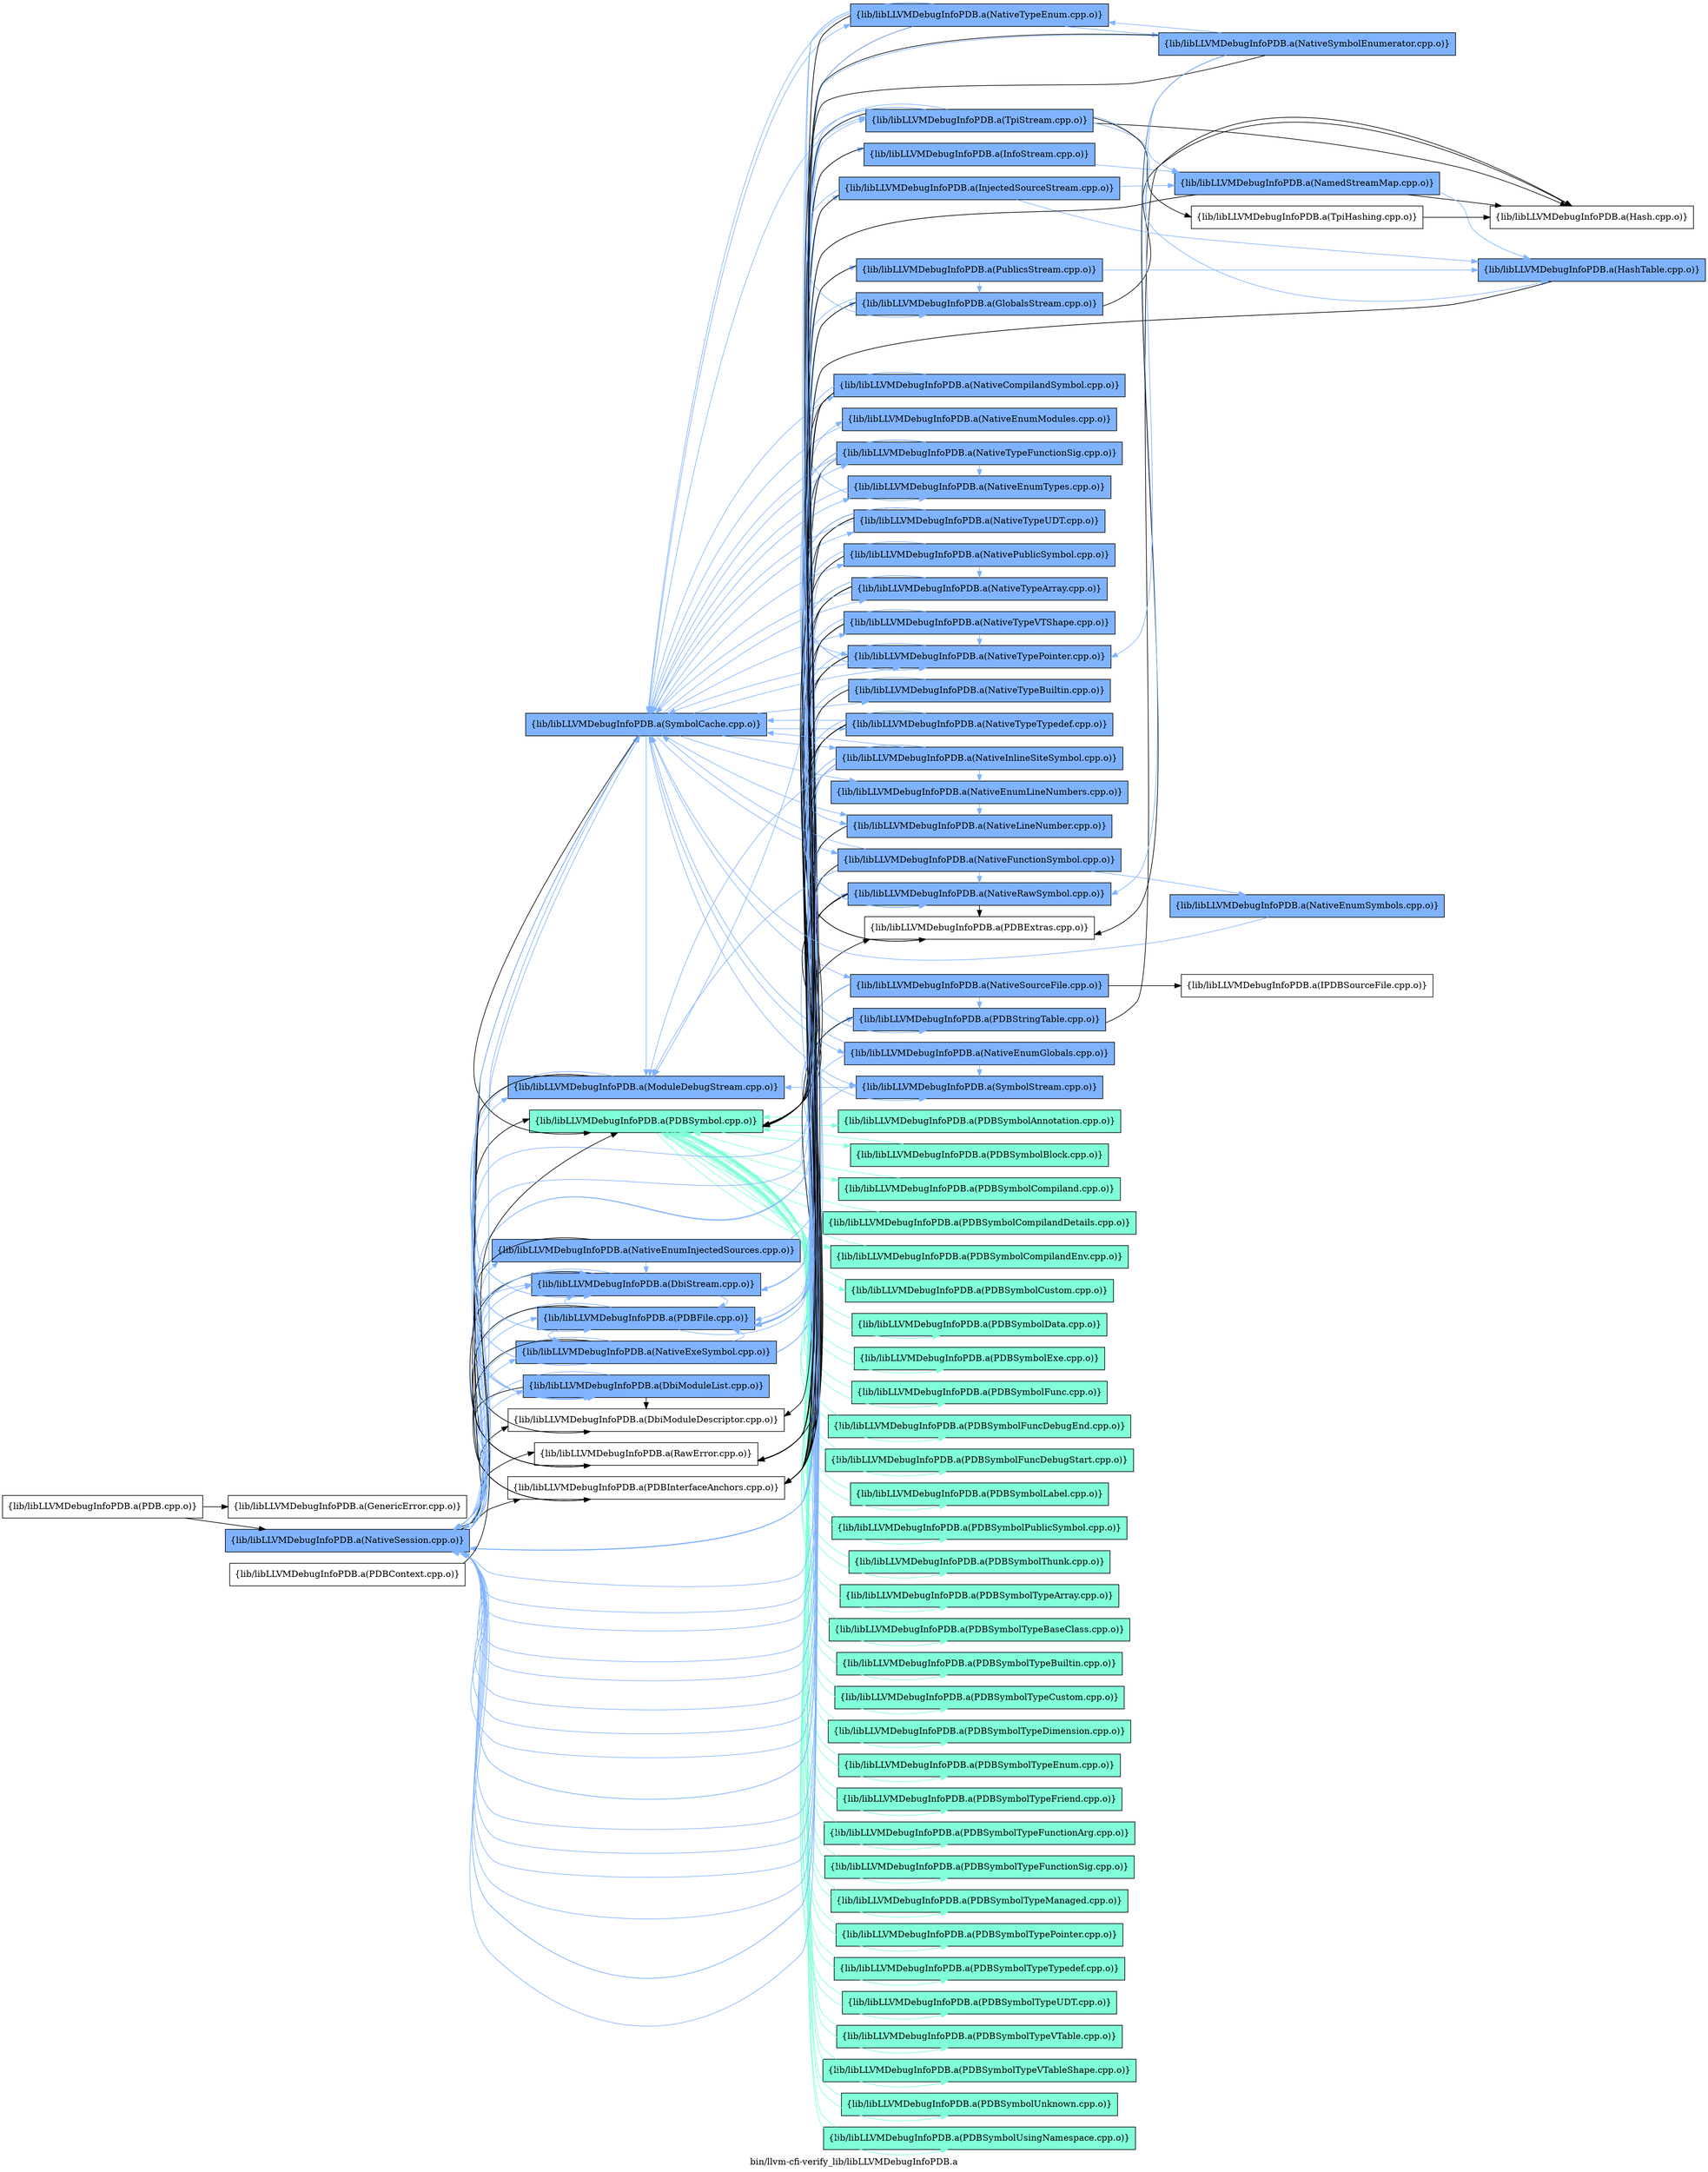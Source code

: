 digraph "bin/llvm-cfi-verify_lib/libLLVMDebugInfoPDB.a" {
	label="bin/llvm-cfi-verify_lib/libLLVMDebugInfoPDB.a";
	rankdir=LR;
	{ rank=same; Node0x55746a6a28a8;  }
	{ rank=same; Node0x55746a6a17c8; Node0x55746a6a4838;  }
	{ rank=same; Node0x55746a6ad758; Node0x55746a69e618; Node0x55746a69e3e8; Node0x55746a69fdd8; Node0x55746a69fb08; Node0x55746a69ef28; Node0x55746a6a1548; Node0x55746a6a1048; Node0x55746a6ae018; Node0x55746a6b1678; Node0x55746a6b09f8;  }
	{ rank=same; Node0x55746a6aded8; Node0x55746a6ae568; Node0x55746a6ad848; Node0x55746a6acc68; Node0x55746a6ad438; Node0x55746a6b18a8; Node0x55746a6b0b38; Node0x55746a6affa8; Node0x55746a6b05e8; Node0x55746a6af508; Node0x55746a6a9d38; Node0x55746a6aca38; Node0x55746a6a81b8; Node0x55746a6a7ee8; Node0x55746a6a85c8; Node0x55746a6a97e8; Node0x55746a6a9158; Node0x55746a6a98d8; Node0x55746a6af918; Node0x55746a6b0598; Node0x55746a6afd28; Node0x55746a6b0908; Node0x55746a69e7a8; Node0x55746a69dbc8; Node0x55746a69e398; Node0x55746a6a7858; Node0x55746a6a66d8; Node0x55746a6a6d68; Node0x55746a6a6548; Node0x55746a6a5468; Node0x55746a6a4b08; Node0x55746a6a4fb8; Node0x55746a6acda8; Node0x55746a6a0378; Node0x55746a6a2c18; Node0x55746a6a1cc8; Node0x55746a6ae6a8; Node0x55746a6ad988; Node0x55746a6b11c8; Node0x55746a6ac4e8; Node0x55746a6a7fd8; Node0x55746a69f298; Node0x55746a6a5fa8; Node0x55746a6a54b8; Node0x55746a6a7448; Node0x55746a6a77b8; Node0x55746a6a7038; Node0x55746a6a36b8; Node0x55746a6a2f38; Node0x55746a6a30c8; Node0x55746a6a5238; Node0x55746a6adc08; Node0x55746a6ad7f8; Node0x55746a6af148; Node0x55746a6aaaf8; Node0x55746a6aa328; Node0x55746a6aaf08; Node0x55746a6ab818;  }

	Node0x55746a6a28a8 [shape=record,shape=box,group=0,label="{lib/libLLVMDebugInfoPDB.a(PDB.cpp.o)}"];
	Node0x55746a6a28a8 -> Node0x55746a6a17c8;
	Node0x55746a6a28a8 -> Node0x55746a6a4838;
	Node0x55746a6ada28 [shape=record,shape=box,group=0,label="{lib/libLLVMDebugInfoPDB.a(PDBContext.cpp.o)}"];
	Node0x55746a6ada28 -> Node0x55746a6ad758;
	Node0x55746a6a17c8 [shape=record,shape=box,group=0,label="{lib/libLLVMDebugInfoPDB.a(GenericError.cpp.o)}"];
	Node0x55746a6a4838 [shape=record,shape=box,group=2,style=filled,fillcolor="0.600000 0.5 1",label="{lib/libLLVMDebugInfoPDB.a(NativeSession.cpp.o)}"];
	Node0x55746a6a4838 -> Node0x55746a6ad758;
	Node0x55746a6a4838 -> Node0x55746a69e618;
	Node0x55746a6a4838 -> Node0x55746a69e3e8[color="0.600000 0.5 1"];
	Node0x55746a6a4838 -> Node0x55746a69fdd8[color="0.600000 0.5 1"];
	Node0x55746a6a4838 -> Node0x55746a69fb08;
	Node0x55746a6a4838 -> Node0x55746a69ef28[color="0.600000 0.5 1"];
	Node0x55746a6a4838 -> Node0x55746a6a1548[color="0.600000 0.5 1"];
	Node0x55746a6a4838 -> Node0x55746a6a1048[color="0.600000 0.5 1"];
	Node0x55746a6a4838 -> Node0x55746a6ae018[color="0.600000 0.5 1"];
	Node0x55746a6a4838 -> Node0x55746a6b1678;
	Node0x55746a6a4838 -> Node0x55746a6b09f8[color="0.600000 0.5 1"];
	Node0x55746a6ad758 [shape=record,shape=box,group=1,style=filled,fillcolor="0.450000 0.5 1",label="{lib/libLLVMDebugInfoPDB.a(PDBSymbol.cpp.o)}"];
	Node0x55746a6ad758 -> Node0x55746a6aded8;
	Node0x55746a6ad758 -> Node0x55746a6ae568[color="0.450000 0.5 1"];
	Node0x55746a6ad758 -> Node0x55746a6ad848[color="0.450000 0.5 1"];
	Node0x55746a6ad758 -> Node0x55746a6acc68[color="0.450000 0.5 1"];
	Node0x55746a6ad758 -> Node0x55746a6ad438[color="0.450000 0.5 1"];
	Node0x55746a6ad758 -> Node0x55746a6b18a8[color="0.450000 0.5 1"];
	Node0x55746a6ad758 -> Node0x55746a6b0b38[color="0.450000 0.5 1"];
	Node0x55746a6ad758 -> Node0x55746a6affa8[color="0.450000 0.5 1"];
	Node0x55746a6ad758 -> Node0x55746a6b05e8[color="0.450000 0.5 1"];
	Node0x55746a6ad758 -> Node0x55746a6af508[color="0.450000 0.5 1"];
	Node0x55746a6ad758 -> Node0x55746a6a9d38[color="0.450000 0.5 1"];
	Node0x55746a6ad758 -> Node0x55746a6aca38[color="0.450000 0.5 1"];
	Node0x55746a6ad758 -> Node0x55746a6a81b8[color="0.450000 0.5 1"];
	Node0x55746a6ad758 -> Node0x55746a6a7ee8[color="0.450000 0.5 1"];
	Node0x55746a6ad758 -> Node0x55746a6a85c8[color="0.450000 0.5 1"];
	Node0x55746a6ad758 -> Node0x55746a6a97e8[color="0.450000 0.5 1"];
	Node0x55746a6ad758 -> Node0x55746a6a9158[color="0.450000 0.5 1"];
	Node0x55746a6ad758 -> Node0x55746a6a98d8[color="0.450000 0.5 1"];
	Node0x55746a6ad758 -> Node0x55746a6af918[color="0.450000 0.5 1"];
	Node0x55746a6ad758 -> Node0x55746a6b0598[color="0.450000 0.5 1"];
	Node0x55746a6ad758 -> Node0x55746a6afd28[color="0.450000 0.5 1"];
	Node0x55746a6ad758 -> Node0x55746a6b0908[color="0.450000 0.5 1"];
	Node0x55746a6ad758 -> Node0x55746a69e7a8[color="0.450000 0.5 1"];
	Node0x55746a6ad758 -> Node0x55746a69dbc8[color="0.450000 0.5 1"];
	Node0x55746a6ad758 -> Node0x55746a69e398[color="0.450000 0.5 1"];
	Node0x55746a6ad758 -> Node0x55746a6a7858[color="0.450000 0.5 1"];
	Node0x55746a6ad758 -> Node0x55746a6a66d8[color="0.450000 0.5 1"];
	Node0x55746a6ad758 -> Node0x55746a6a6d68[color="0.450000 0.5 1"];
	Node0x55746a6ad758 -> Node0x55746a6a6548[color="0.450000 0.5 1"];
	Node0x55746a6ad758 -> Node0x55746a6a5468[color="0.450000 0.5 1"];
	Node0x55746a6ad758 -> Node0x55746a6a4b08[color="0.450000 0.5 1"];
	Node0x55746a6ad758 -> Node0x55746a6a4fb8[color="0.450000 0.5 1"];
	Node0x55746a6aded8 [shape=record,shape=box,group=0,label="{lib/libLLVMDebugInfoPDB.a(PDBExtras.cpp.o)}"];
	Node0x55746a6ae568 [shape=record,shape=box,group=1,style=filled,fillcolor="0.450000 0.5 1",label="{lib/libLLVMDebugInfoPDB.a(PDBSymbolAnnotation.cpp.o)}"];
	Node0x55746a6ae568 -> Node0x55746a6ad758[color="0.450000 0.5 1"];
	Node0x55746a6ad848 [shape=record,shape=box,group=1,style=filled,fillcolor="0.450000 0.5 1",label="{lib/libLLVMDebugInfoPDB.a(PDBSymbolBlock.cpp.o)}"];
	Node0x55746a6ad848 -> Node0x55746a6ad758[color="0.450000 0.5 1"];
	Node0x55746a6acc68 [shape=record,shape=box,group=1,style=filled,fillcolor="0.450000 0.5 1",label="{lib/libLLVMDebugInfoPDB.a(PDBSymbolCompiland.cpp.o)}"];
	Node0x55746a6acc68 -> Node0x55746a6ad758[color="0.450000 0.5 1"];
	Node0x55746a6ad438 [shape=record,shape=box,group=1,style=filled,fillcolor="0.450000 0.5 1",label="{lib/libLLVMDebugInfoPDB.a(PDBSymbolCompilandDetails.cpp.o)}"];
	Node0x55746a6ad438 -> Node0x55746a6ad758[color="0.450000 0.5 1"];
	Node0x55746a6b18a8 [shape=record,shape=box,group=1,style=filled,fillcolor="0.450000 0.5 1",label="{lib/libLLVMDebugInfoPDB.a(PDBSymbolCompilandEnv.cpp.o)}"];
	Node0x55746a6b18a8 -> Node0x55746a6ad758[color="0.450000 0.5 1"];
	Node0x55746a6b0b38 [shape=record,shape=box,group=1,style=filled,fillcolor="0.450000 0.5 1",label="{lib/libLLVMDebugInfoPDB.a(PDBSymbolCustom.cpp.o)}"];
	Node0x55746a6b0b38 -> Node0x55746a6ad758[color="0.450000 0.5 1"];
	Node0x55746a6affa8 [shape=record,shape=box,group=1,style=filled,fillcolor="0.450000 0.5 1",label="{lib/libLLVMDebugInfoPDB.a(PDBSymbolData.cpp.o)}"];
	Node0x55746a6affa8 -> Node0x55746a6ad758[color="0.450000 0.5 1"];
	Node0x55746a6b05e8 [shape=record,shape=box,group=1,style=filled,fillcolor="0.450000 0.5 1",label="{lib/libLLVMDebugInfoPDB.a(PDBSymbolExe.cpp.o)}"];
	Node0x55746a6b05e8 -> Node0x55746a6ad758[color="0.450000 0.5 1"];
	Node0x55746a6af508 [shape=record,shape=box,group=1,style=filled,fillcolor="0.450000 0.5 1",label="{lib/libLLVMDebugInfoPDB.a(PDBSymbolFunc.cpp.o)}"];
	Node0x55746a6af508 -> Node0x55746a6ad758[color="0.450000 0.5 1"];
	Node0x55746a6a9d38 [shape=record,shape=box,group=1,style=filled,fillcolor="0.450000 0.5 1",label="{lib/libLLVMDebugInfoPDB.a(PDBSymbolFuncDebugEnd.cpp.o)}"];
	Node0x55746a6a9d38 -> Node0x55746a6ad758[color="0.450000 0.5 1"];
	Node0x55746a6aca38 [shape=record,shape=box,group=1,style=filled,fillcolor="0.450000 0.5 1",label="{lib/libLLVMDebugInfoPDB.a(PDBSymbolFuncDebugStart.cpp.o)}"];
	Node0x55746a6aca38 -> Node0x55746a6ad758[color="0.450000 0.5 1"];
	Node0x55746a6a81b8 [shape=record,shape=box,group=1,style=filled,fillcolor="0.450000 0.5 1",label="{lib/libLLVMDebugInfoPDB.a(PDBSymbolLabel.cpp.o)}"];
	Node0x55746a6a81b8 -> Node0x55746a6ad758[color="0.450000 0.5 1"];
	Node0x55746a6a7ee8 [shape=record,shape=box,group=1,style=filled,fillcolor="0.450000 0.5 1",label="{lib/libLLVMDebugInfoPDB.a(PDBSymbolPublicSymbol.cpp.o)}"];
	Node0x55746a6a7ee8 -> Node0x55746a6ad758[color="0.450000 0.5 1"];
	Node0x55746a6a85c8 [shape=record,shape=box,group=1,style=filled,fillcolor="0.450000 0.5 1",label="{lib/libLLVMDebugInfoPDB.a(PDBSymbolThunk.cpp.o)}"];
	Node0x55746a6a85c8 -> Node0x55746a6ad758[color="0.450000 0.5 1"];
	Node0x55746a6a97e8 [shape=record,shape=box,group=1,style=filled,fillcolor="0.450000 0.5 1",label="{lib/libLLVMDebugInfoPDB.a(PDBSymbolTypeArray.cpp.o)}"];
	Node0x55746a6a97e8 -> Node0x55746a6ad758[color="0.450000 0.5 1"];
	Node0x55746a6a9158 [shape=record,shape=box,group=1,style=filled,fillcolor="0.450000 0.5 1",label="{lib/libLLVMDebugInfoPDB.a(PDBSymbolTypeBaseClass.cpp.o)}"];
	Node0x55746a6a9158 -> Node0x55746a6ad758[color="0.450000 0.5 1"];
	Node0x55746a6a98d8 [shape=record,shape=box,group=1,style=filled,fillcolor="0.450000 0.5 1",label="{lib/libLLVMDebugInfoPDB.a(PDBSymbolTypeBuiltin.cpp.o)}"];
	Node0x55746a6a98d8 -> Node0x55746a6ad758[color="0.450000 0.5 1"];
	Node0x55746a6af918 [shape=record,shape=box,group=1,style=filled,fillcolor="0.450000 0.5 1",label="{lib/libLLVMDebugInfoPDB.a(PDBSymbolTypeCustom.cpp.o)}"];
	Node0x55746a6af918 -> Node0x55746a6ad758[color="0.450000 0.5 1"];
	Node0x55746a6b0598 [shape=record,shape=box,group=1,style=filled,fillcolor="0.450000 0.5 1",label="{lib/libLLVMDebugInfoPDB.a(PDBSymbolTypeDimension.cpp.o)}"];
	Node0x55746a6b0598 -> Node0x55746a6ad758[color="0.450000 0.5 1"];
	Node0x55746a6afd28 [shape=record,shape=box,group=1,style=filled,fillcolor="0.450000 0.5 1",label="{lib/libLLVMDebugInfoPDB.a(PDBSymbolTypeEnum.cpp.o)}"];
	Node0x55746a6afd28 -> Node0x55746a6ad758[color="0.450000 0.5 1"];
	Node0x55746a6b0908 [shape=record,shape=box,group=1,style=filled,fillcolor="0.450000 0.5 1",label="{lib/libLLVMDebugInfoPDB.a(PDBSymbolTypeFriend.cpp.o)}"];
	Node0x55746a6b0908 -> Node0x55746a6ad758[color="0.450000 0.5 1"];
	Node0x55746a69e7a8 [shape=record,shape=box,group=1,style=filled,fillcolor="0.450000 0.5 1",label="{lib/libLLVMDebugInfoPDB.a(PDBSymbolTypeFunctionArg.cpp.o)}"];
	Node0x55746a69e7a8 -> Node0x55746a6ad758[color="0.450000 0.5 1"];
	Node0x55746a69dbc8 [shape=record,shape=box,group=1,style=filled,fillcolor="0.450000 0.5 1",label="{lib/libLLVMDebugInfoPDB.a(PDBSymbolTypeFunctionSig.cpp.o)}"];
	Node0x55746a69dbc8 -> Node0x55746a6ad758[color="0.450000 0.5 1"];
	Node0x55746a69e398 [shape=record,shape=box,group=1,style=filled,fillcolor="0.450000 0.5 1",label="{lib/libLLVMDebugInfoPDB.a(PDBSymbolTypeManaged.cpp.o)}"];
	Node0x55746a69e398 -> Node0x55746a6ad758[color="0.450000 0.5 1"];
	Node0x55746a6a7858 [shape=record,shape=box,group=1,style=filled,fillcolor="0.450000 0.5 1",label="{lib/libLLVMDebugInfoPDB.a(PDBSymbolTypePointer.cpp.o)}"];
	Node0x55746a6a7858 -> Node0x55746a6ad758[color="0.450000 0.5 1"];
	Node0x55746a6a66d8 [shape=record,shape=box,group=1,style=filled,fillcolor="0.450000 0.5 1",label="{lib/libLLVMDebugInfoPDB.a(PDBSymbolTypeTypedef.cpp.o)}"];
	Node0x55746a6a66d8 -> Node0x55746a6ad758[color="0.450000 0.5 1"];
	Node0x55746a6a6d68 [shape=record,shape=box,group=1,style=filled,fillcolor="0.450000 0.5 1",label="{lib/libLLVMDebugInfoPDB.a(PDBSymbolTypeUDT.cpp.o)}"];
	Node0x55746a6a6d68 -> Node0x55746a6ad758[color="0.450000 0.5 1"];
	Node0x55746a6a6548 [shape=record,shape=box,group=1,style=filled,fillcolor="0.450000 0.5 1",label="{lib/libLLVMDebugInfoPDB.a(PDBSymbolTypeVTable.cpp.o)}"];
	Node0x55746a6a6548 -> Node0x55746a6ad758[color="0.450000 0.5 1"];
	Node0x55746a6a5468 [shape=record,shape=box,group=1,style=filled,fillcolor="0.450000 0.5 1",label="{lib/libLLVMDebugInfoPDB.a(PDBSymbolTypeVTableShape.cpp.o)}"];
	Node0x55746a6a5468 -> Node0x55746a6ad758[color="0.450000 0.5 1"];
	Node0x55746a6a4b08 [shape=record,shape=box,group=1,style=filled,fillcolor="0.450000 0.5 1",label="{lib/libLLVMDebugInfoPDB.a(PDBSymbolUnknown.cpp.o)}"];
	Node0x55746a6a4b08 -> Node0x55746a6ad758[color="0.450000 0.5 1"];
	Node0x55746a6a4fb8 [shape=record,shape=box,group=1,style=filled,fillcolor="0.450000 0.5 1",label="{lib/libLLVMDebugInfoPDB.a(PDBSymbolUsingNamespace.cpp.o)}"];
	Node0x55746a6a4fb8 -> Node0x55746a6ad758[color="0.450000 0.5 1"];
	Node0x55746a69e618 [shape=record,shape=box,group=0,label="{lib/libLLVMDebugInfoPDB.a(PDBInterfaceAnchors.cpp.o)}"];
	Node0x55746a69e3e8 [shape=record,shape=box,group=2,style=filled,fillcolor="0.600000 0.5 1",label="{lib/libLLVMDebugInfoPDB.a(DbiStream.cpp.o)}"];
	Node0x55746a69e3e8 -> Node0x55746a6a4838[color="0.600000 0.5 1"];
	Node0x55746a69e3e8 -> Node0x55746a69fdd8[color="0.600000 0.5 1"];
	Node0x55746a69e3e8 -> Node0x55746a6ae018[color="0.600000 0.5 1"];
	Node0x55746a69e3e8 -> Node0x55746a6acda8[color="0.600000 0.5 1"];
	Node0x55746a69e3e8 -> Node0x55746a6b1678;
	Node0x55746a69fdd8 [shape=record,shape=box,group=2,style=filled,fillcolor="0.600000 0.5 1",label="{lib/libLLVMDebugInfoPDB.a(DbiModuleList.cpp.o)}"];
	Node0x55746a69fdd8 -> Node0x55746a6a4838[color="0.600000 0.5 1"];
	Node0x55746a69fdd8 -> Node0x55746a69e3e8[color="0.600000 0.5 1"];
	Node0x55746a69fdd8 -> Node0x55746a69fb08;
	Node0x55746a69fdd8 -> Node0x55746a6b1678;
	Node0x55746a69fb08 [shape=record,shape=box,group=0,label="{lib/libLLVMDebugInfoPDB.a(DbiModuleDescriptor.cpp.o)}"];
	Node0x55746a69ef28 [shape=record,shape=box,group=2,style=filled,fillcolor="0.600000 0.5 1",label="{lib/libLLVMDebugInfoPDB.a(NativeEnumInjectedSources.cpp.o)}"];
	Node0x55746a69ef28 -> Node0x55746a69e618;
	Node0x55746a69ef28 -> Node0x55746a69e3e8[color="0.600000 0.5 1"];
	Node0x55746a69ef28 -> Node0x55746a6ae018[color="0.600000 0.5 1"];
	Node0x55746a69ef28 -> Node0x55746a6acda8[color="0.600000 0.5 1"];
	Node0x55746a6a1548 [shape=record,shape=box,group=2,style=filled,fillcolor="0.600000 0.5 1",label="{lib/libLLVMDebugInfoPDB.a(ModuleDebugStream.cpp.o)}"];
	Node0x55746a6a1548 -> Node0x55746a6a4838[color="0.600000 0.5 1"];
	Node0x55746a6a1548 -> Node0x55746a69e3e8[color="0.600000 0.5 1"];
	Node0x55746a6a1548 -> Node0x55746a69fb08;
	Node0x55746a6a1548 -> Node0x55746a6b1678;
	Node0x55746a6a1048 [shape=record,shape=box,group=2,style=filled,fillcolor="0.600000 0.5 1",label="{lib/libLLVMDebugInfoPDB.a(NativeExeSymbol.cpp.o)}"];
	Node0x55746a6a1048 -> Node0x55746a6a4838[color="0.600000 0.5 1"];
	Node0x55746a6a1048 -> Node0x55746a69e618;
	Node0x55746a6a1048 -> Node0x55746a69e3e8[color="0.600000 0.5 1"];
	Node0x55746a6a1048 -> Node0x55746a6a0378[color="0.600000 0.5 1"];
	Node0x55746a6a1048 -> Node0x55746a6a2c18[color="0.600000 0.5 1"];
	Node0x55746a6a1048 -> Node0x55746a6a1cc8[color="0.600000 0.5 1"];
	Node0x55746a6a1048 -> Node0x55746a6ae018[color="0.600000 0.5 1"];
	Node0x55746a6a1048 -> Node0x55746a6b09f8[color="0.600000 0.5 1"];
	Node0x55746a6ae018 [shape=record,shape=box,group=2,style=filled,fillcolor="0.600000 0.5 1",label="{lib/libLLVMDebugInfoPDB.a(PDBFile.cpp.o)}"];
	Node0x55746a6ae018 -> Node0x55746a6a4838[color="0.600000 0.5 1"];
	Node0x55746a6ae018 -> Node0x55746a69e3e8[color="0.600000 0.5 1"];
	Node0x55746a6ae018 -> Node0x55746a6a1048[color="0.600000 0.5 1"];
	Node0x55746a6ae018 -> Node0x55746a6a1cc8[color="0.600000 0.5 1"];
	Node0x55746a6ae018 -> Node0x55746a6ae6a8[color="0.600000 0.5 1"];
	Node0x55746a6ae018 -> Node0x55746a6ad988[color="0.600000 0.5 1"];
	Node0x55746a6ae018 -> Node0x55746a6acda8[color="0.600000 0.5 1"];
	Node0x55746a6ae018 -> Node0x55746a6b11c8[color="0.600000 0.5 1"];
	Node0x55746a6ae018 -> Node0x55746a6b1678;
	Node0x55746a6ae018 -> Node0x55746a6ac4e8[color="0.600000 0.5 1"];
	Node0x55746a6ae018 -> Node0x55746a6a7fd8[color="0.600000 0.5 1"];
	Node0x55746a6b1678 [shape=record,shape=box,group=0,label="{lib/libLLVMDebugInfoPDB.a(RawError.cpp.o)}"];
	Node0x55746a6b09f8 [shape=record,shape=box,group=2,style=filled,fillcolor="0.600000 0.5 1",label="{lib/libLLVMDebugInfoPDB.a(SymbolCache.cpp.o)}"];
	Node0x55746a6b09f8 -> Node0x55746a6ad758;
	Node0x55746a6b09f8 -> Node0x55746a6a4838[color="0.600000 0.5 1"];
	Node0x55746a6b09f8 -> Node0x55746a69e618;
	Node0x55746a6b09f8 -> Node0x55746a69e3e8[color="0.600000 0.5 1"];
	Node0x55746a6b09f8 -> Node0x55746a69fdd8[color="0.600000 0.5 1"];
	Node0x55746a6b09f8 -> Node0x55746a6a1548[color="0.600000 0.5 1"];
	Node0x55746a6b09f8 -> Node0x55746a6ae018[color="0.600000 0.5 1"];
	Node0x55746a6b09f8 -> Node0x55746a69f298[color="0.600000 0.5 1"];
	Node0x55746a6b09f8 -> Node0x55746a6a5fa8[color="0.600000 0.5 1"];
	Node0x55746a6b09f8 -> Node0x55746a6a54b8[color="0.600000 0.5 1"];
	Node0x55746a6b09f8 -> Node0x55746a6a7448[color="0.600000 0.5 1"];
	Node0x55746a6b09f8 -> Node0x55746a6a77b8[color="0.600000 0.5 1"];
	Node0x55746a6b09f8 -> Node0x55746a6a7038[color="0.600000 0.5 1"];
	Node0x55746a6b09f8 -> Node0x55746a6a36b8[color="0.600000 0.5 1"];
	Node0x55746a6b09f8 -> Node0x55746a6a2f38[color="0.600000 0.5 1"];
	Node0x55746a6b09f8 -> Node0x55746a6a30c8[color="0.600000 0.5 1"];
	Node0x55746a6b09f8 -> Node0x55746a6a5238[color="0.600000 0.5 1"];
	Node0x55746a6b09f8 -> Node0x55746a6adc08[color="0.600000 0.5 1"];
	Node0x55746a6b09f8 -> Node0x55746a6ad7f8[color="0.600000 0.5 1"];
	Node0x55746a6b09f8 -> Node0x55746a6af148[color="0.600000 0.5 1"];
	Node0x55746a6b09f8 -> Node0x55746a6aaaf8[color="0.600000 0.5 1"];
	Node0x55746a6b09f8 -> Node0x55746a6aa328[color="0.600000 0.5 1"];
	Node0x55746a6b09f8 -> Node0x55746a6aaf08[color="0.600000 0.5 1"];
	Node0x55746a6b09f8 -> Node0x55746a6ab818[color="0.600000 0.5 1"];
	Node0x55746a6b09f8 -> Node0x55746a6ac4e8[color="0.600000 0.5 1"];
	Node0x55746a6b09f8 -> Node0x55746a6a7fd8[color="0.600000 0.5 1"];
	Node0x55746a6acda8 [shape=record,shape=box,group=2,style=filled,fillcolor="0.600000 0.5 1",label="{lib/libLLVMDebugInfoPDB.a(PDBStringTable.cpp.o)}"];
	Node0x55746a6acda8 -> Node0x55746a6a4838[color="0.600000 0.5 1"];
	Node0x55746a6acda8 -> Node0x55746a6a0968;
	Node0x55746a6acda8 -> Node0x55746a6b1678;
	Node0x55746a6a0378 [shape=record,shape=box,group=2,style=filled,fillcolor="0.600000 0.5 1",label="{lib/libLLVMDebugInfoPDB.a(NativeRawSymbol.cpp.o)}"];
	Node0x55746a6a0378 -> Node0x55746a6ad758;
	Node0x55746a6a0378 -> Node0x55746a6aded8;
	Node0x55746a6a0378 -> Node0x55746a6a4838[color="0.600000 0.5 1"];
	Node0x55746a6a0378 -> Node0x55746a69e618;
	Node0x55746a6a2c18 [shape=record,shape=box,group=2,style=filled,fillcolor="0.600000 0.5 1",label="{lib/libLLVMDebugInfoPDB.a(NativeEnumModules.cpp.o)}"];
	Node0x55746a6a2c18 -> Node0x55746a6b09f8[color="0.600000 0.5 1"];
	Node0x55746a6a1cc8 [shape=record,shape=box,group=2,style=filled,fillcolor="0.600000 0.5 1",label="{lib/libLLVMDebugInfoPDB.a(InfoStream.cpp.o)}"];
	Node0x55746a6a1cc8 -> Node0x55746a6a4838[color="0.600000 0.5 1"];
	Node0x55746a6a1cc8 -> Node0x55746a6a1a48[color="0.600000 0.5 1"];
	Node0x55746a6a1cc8 -> Node0x55746a6b1678;
	Node0x55746a6a1a48 [shape=record,shape=box,group=2,style=filled,fillcolor="0.600000 0.5 1",label="{lib/libLLVMDebugInfoPDB.a(NamedStreamMap.cpp.o)}"];
	Node0x55746a6a1a48 -> Node0x55746a6a4838[color="0.600000 0.5 1"];
	Node0x55746a6a1a48 -> Node0x55746a6a0968;
	Node0x55746a6a1a48 -> Node0x55746a6a0f58[color="0.600000 0.5 1"];
	Node0x55746a6a1a48 -> Node0x55746a6b1678;
	Node0x55746a6a0968 [shape=record,shape=box,group=0,label="{lib/libLLVMDebugInfoPDB.a(Hash.cpp.o)}"];
	Node0x55746a6a0f58 [shape=record,shape=box,group=2,style=filled,fillcolor="0.600000 0.5 1",label="{lib/libLLVMDebugInfoPDB.a(HashTable.cpp.o)}"];
	Node0x55746a6a0f58 -> Node0x55746a6a4838[color="0.600000 0.5 1"];
	Node0x55746a6a0f58 -> Node0x55746a6b1678;
	Node0x55746a6ae6a8 [shape=record,shape=box,group=2,style=filled,fillcolor="0.600000 0.5 1",label="{lib/libLLVMDebugInfoPDB.a(GlobalsStream.cpp.o)}"];
	Node0x55746a6ae6a8 -> Node0x55746a6a4838[color="0.600000 0.5 1"];
	Node0x55746a6ae6a8 -> Node0x55746a6a0968;
	Node0x55746a6ae6a8 -> Node0x55746a6b1678;
	Node0x55746a6ae6a8 -> Node0x55746a6ac4e8[color="0.600000 0.5 1"];
	Node0x55746a6ad988 [shape=record,shape=box,group=2,style=filled,fillcolor="0.600000 0.5 1",label="{lib/libLLVMDebugInfoPDB.a(InjectedSourceStream.cpp.o)}"];
	Node0x55746a6ad988 -> Node0x55746a6a4838[color="0.600000 0.5 1"];
	Node0x55746a6ad988 -> Node0x55746a6a1a48[color="0.600000 0.5 1"];
	Node0x55746a6ad988 -> Node0x55746a6a0f58[color="0.600000 0.5 1"];
	Node0x55746a6ad988 -> Node0x55746a6acda8[color="0.600000 0.5 1"];
	Node0x55746a6ad988 -> Node0x55746a6b1678;
	Node0x55746a6b11c8 [shape=record,shape=box,group=2,style=filled,fillcolor="0.600000 0.5 1",label="{lib/libLLVMDebugInfoPDB.a(PublicsStream.cpp.o)}"];
	Node0x55746a6b11c8 -> Node0x55746a6a4838[color="0.600000 0.5 1"];
	Node0x55746a6b11c8 -> Node0x55746a6a0f58[color="0.600000 0.5 1"];
	Node0x55746a6b11c8 -> Node0x55746a6ae6a8[color="0.600000 0.5 1"];
	Node0x55746a6b11c8 -> Node0x55746a6b1678;
	Node0x55746a6ac4e8 [shape=record,shape=box,group=2,style=filled,fillcolor="0.600000 0.5 1",label="{lib/libLLVMDebugInfoPDB.a(SymbolStream.cpp.o)}"];
	Node0x55746a6ac4e8 -> Node0x55746a6a1548[color="0.600000 0.5 1"];
	Node0x55746a6a7fd8 [shape=record,shape=box,group=2,style=filled,fillcolor="0.600000 0.5 1",label="{lib/libLLVMDebugInfoPDB.a(TpiStream.cpp.o)}"];
	Node0x55746a6a7fd8 -> Node0x55746a6a4838[color="0.600000 0.5 1"];
	Node0x55746a6a7fd8 -> Node0x55746a69e3e8[color="0.600000 0.5 1"];
	Node0x55746a6a7fd8 -> Node0x55746a6a1548[color="0.600000 0.5 1"];
	Node0x55746a6a7fd8 -> Node0x55746a6a1a48[color="0.600000 0.5 1"];
	Node0x55746a6a7fd8 -> Node0x55746a6a0968;
	Node0x55746a6a7fd8 -> Node0x55746a6a0f58[color="0.600000 0.5 1"];
	Node0x55746a6a7fd8 -> Node0x55746a6ae018[color="0.600000 0.5 1"];
	Node0x55746a6a7fd8 -> Node0x55746a6ae6a8[color="0.600000 0.5 1"];
	Node0x55746a6a7fd8 -> Node0x55746a6b1678;
	Node0x55746a6a7fd8 -> Node0x55746a6a7448[color="0.600000 0.5 1"];
	Node0x55746a6a7fd8 -> Node0x55746a6ad078;
	Node0x55746a69f298 [shape=record,shape=box,group=2,style=filled,fillcolor="0.600000 0.5 1",label="{lib/libLLVMDebugInfoPDB.a(NativeEnumGlobals.cpp.o)}"];
	Node0x55746a69f298 -> Node0x55746a6ae018[color="0.600000 0.5 1"];
	Node0x55746a69f298 -> Node0x55746a6b09f8[color="0.600000 0.5 1"];
	Node0x55746a69f298 -> Node0x55746a6ac4e8[color="0.600000 0.5 1"];
	Node0x55746a6a5fa8 [shape=record,shape=box,group=2,style=filled,fillcolor="0.600000 0.5 1",label="{lib/libLLVMDebugInfoPDB.a(NativeSourceFile.cpp.o)}"];
	Node0x55746a6a5fa8 -> Node0x55746a6a4838[color="0.600000 0.5 1"];
	Node0x55746a6a5fa8 -> Node0x55746a6ae018[color="0.600000 0.5 1"];
	Node0x55746a6a5fa8 -> Node0x55746a6acda8[color="0.600000 0.5 1"];
	Node0x55746a6a5fa8 -> Node0x55746a6a6188;
	Node0x55746a6a54b8 [shape=record,shape=box,group=2,style=filled,fillcolor="0.600000 0.5 1",label="{lib/libLLVMDebugInfoPDB.a(NativeLineNumber.cpp.o)}"];
	Node0x55746a6a54b8 -> Node0x55746a6a4838[color="0.600000 0.5 1"];
	Node0x55746a6a54b8 -> Node0x55746a69e618;
	Node0x55746a6a7448 [shape=record,shape=box,group=2,style=filled,fillcolor="0.600000 0.5 1",label="{lib/libLLVMDebugInfoPDB.a(NativeEnumTypes.cpp.o)}"];
	Node0x55746a6a7448 -> Node0x55746a6b09f8[color="0.600000 0.5 1"];
	Node0x55746a6a77b8 [shape=record,shape=box,group=2,style=filled,fillcolor="0.600000 0.5 1",label="{lib/libLLVMDebugInfoPDB.a(NativeCompilandSymbol.cpp.o)}"];
	Node0x55746a6a77b8 -> Node0x55746a6ad758;
	Node0x55746a6a77b8 -> Node0x55746a6a4838[color="0.600000 0.5 1"];
	Node0x55746a6a77b8 -> Node0x55746a69e618;
	Node0x55746a6a77b8 -> Node0x55746a69fb08;
	Node0x55746a6a77b8 -> Node0x55746a6a0378[color="0.600000 0.5 1"];
	Node0x55746a6a7038 [shape=record,shape=box,group=2,style=filled,fillcolor="0.600000 0.5 1",label="{lib/libLLVMDebugInfoPDB.a(NativeTypePointer.cpp.o)}"];
	Node0x55746a6a7038 -> Node0x55746a6ad758;
	Node0x55746a6a7038 -> Node0x55746a6a4838[color="0.600000 0.5 1"];
	Node0x55746a6a7038 -> Node0x55746a69e618;
	Node0x55746a6a7038 -> Node0x55746a6a0378[color="0.600000 0.5 1"];
	Node0x55746a6a7038 -> Node0x55746a6b09f8[color="0.600000 0.5 1"];
	Node0x55746a6a36b8 [shape=record,shape=box,group=2,style=filled,fillcolor="0.600000 0.5 1",label="{lib/libLLVMDebugInfoPDB.a(NativeTypeBuiltin.cpp.o)}"];
	Node0x55746a6a36b8 -> Node0x55746a6a4838[color="0.600000 0.5 1"];
	Node0x55746a6a36b8 -> Node0x55746a69e618;
	Node0x55746a6a36b8 -> Node0x55746a6a0378[color="0.600000 0.5 1"];
	Node0x55746a6a2f38 [shape=record,shape=box,group=2,style=filled,fillcolor="0.600000 0.5 1",label="{lib/libLLVMDebugInfoPDB.a(NativeTypeFunctionSig.cpp.o)}"];
	Node0x55746a6a2f38 -> Node0x55746a6ad758;
	Node0x55746a6a2f38 -> Node0x55746a6aded8;
	Node0x55746a6a2f38 -> Node0x55746a6a4838[color="0.600000 0.5 1"];
	Node0x55746a6a2f38 -> Node0x55746a69e618;
	Node0x55746a6a2f38 -> Node0x55746a6a0378[color="0.600000 0.5 1"];
	Node0x55746a6a2f38 -> Node0x55746a6ae018[color="0.600000 0.5 1"];
	Node0x55746a6a2f38 -> Node0x55746a6b09f8[color="0.600000 0.5 1"];
	Node0x55746a6a2f38 -> Node0x55746a6a7448[color="0.600000 0.5 1"];
	Node0x55746a6a2f38 -> Node0x55746a6a7038[color="0.600000 0.5 1"];
	Node0x55746a6a30c8 [shape=record,shape=box,group=2,style=filled,fillcolor="0.600000 0.5 1",label="{lib/libLLVMDebugInfoPDB.a(NativeTypeUDT.cpp.o)}"];
	Node0x55746a6a30c8 -> Node0x55746a6ad758;
	Node0x55746a6a30c8 -> Node0x55746a6aded8;
	Node0x55746a6a30c8 -> Node0x55746a6a4838[color="0.600000 0.5 1"];
	Node0x55746a6a30c8 -> Node0x55746a69e618;
	Node0x55746a6a30c8 -> Node0x55746a6a0378[color="0.600000 0.5 1"];
	Node0x55746a6a30c8 -> Node0x55746a6b09f8[color="0.600000 0.5 1"];
	Node0x55746a6a30c8 -> Node0x55746a6a7038[color="0.600000 0.5 1"];
	Node0x55746a6a5238 [shape=record,shape=box,group=2,style=filled,fillcolor="0.600000 0.5 1",label="{lib/libLLVMDebugInfoPDB.a(NativeTypeArray.cpp.o)}"];
	Node0x55746a6a5238 -> Node0x55746a6ad758;
	Node0x55746a6a5238 -> Node0x55746a6a4838[color="0.600000 0.5 1"];
	Node0x55746a6a5238 -> Node0x55746a69e618;
	Node0x55746a6a5238 -> Node0x55746a6a0378[color="0.600000 0.5 1"];
	Node0x55746a6a5238 -> Node0x55746a6b09f8[color="0.600000 0.5 1"];
	Node0x55746a6a5238 -> Node0x55746a6a7038[color="0.600000 0.5 1"];
	Node0x55746a6adc08 [shape=record,shape=box,group=2,style=filled,fillcolor="0.600000 0.5 1",label="{lib/libLLVMDebugInfoPDB.a(NativeTypeVTShape.cpp.o)}"];
	Node0x55746a6adc08 -> Node0x55746a6ad758;
	Node0x55746a6adc08 -> Node0x55746a6a4838[color="0.600000 0.5 1"];
	Node0x55746a6adc08 -> Node0x55746a69e618;
	Node0x55746a6adc08 -> Node0x55746a6a0378[color="0.600000 0.5 1"];
	Node0x55746a6adc08 -> Node0x55746a6a7038[color="0.600000 0.5 1"];
	Node0x55746a6ad7f8 [shape=record,shape=box,group=2,style=filled,fillcolor="0.600000 0.5 1",label="{lib/libLLVMDebugInfoPDB.a(NativeTypeEnum.cpp.o)}"];
	Node0x55746a6ad7f8 -> Node0x55746a6ad758;
	Node0x55746a6ad7f8 -> Node0x55746a6a4838[color="0.600000 0.5 1"];
	Node0x55746a6ad7f8 -> Node0x55746a69e618;
	Node0x55746a6ad7f8 -> Node0x55746a6a0378[color="0.600000 0.5 1"];
	Node0x55746a6ad7f8 -> Node0x55746a6ae018[color="0.600000 0.5 1"];
	Node0x55746a6ad7f8 -> Node0x55746a6b09f8[color="0.600000 0.5 1"];
	Node0x55746a6ad7f8 -> Node0x55746a6a7038[color="0.600000 0.5 1"];
	Node0x55746a6ad7f8 -> Node0x55746a6adfc8[color="0.600000 0.5 1"];
	Node0x55746a6af148 [shape=record,shape=box,group=2,style=filled,fillcolor="0.600000 0.5 1",label="{lib/libLLVMDebugInfoPDB.a(NativeTypeTypedef.cpp.o)}"];
	Node0x55746a6af148 -> Node0x55746a6ad758;
	Node0x55746a6af148 -> Node0x55746a6a4838[color="0.600000 0.5 1"];
	Node0x55746a6af148 -> Node0x55746a69e618;
	Node0x55746a6af148 -> Node0x55746a6a0378[color="0.600000 0.5 1"];
	Node0x55746a6af148 -> Node0x55746a6b09f8[color="0.600000 0.5 1"];
	Node0x55746a6aaaf8 [shape=record,shape=box,group=2,style=filled,fillcolor="0.600000 0.5 1",label="{lib/libLLVMDebugInfoPDB.a(NativeInlineSiteSymbol.cpp.o)}"];
	Node0x55746a6aaaf8 -> Node0x55746a6a4838[color="0.600000 0.5 1"];
	Node0x55746a6aaaf8 -> Node0x55746a69e618;
	Node0x55746a6aaaf8 -> Node0x55746a6a1548[color="0.600000 0.5 1"];
	Node0x55746a6aaaf8 -> Node0x55746a6a0378[color="0.600000 0.5 1"];
	Node0x55746a6aaaf8 -> Node0x55746a6ae018[color="0.600000 0.5 1"];
	Node0x55746a6aaaf8 -> Node0x55746a6b09f8[color="0.600000 0.5 1"];
	Node0x55746a6aaaf8 -> Node0x55746a6a54b8[color="0.600000 0.5 1"];
	Node0x55746a6aaaf8 -> Node0x55746a6aa328[color="0.600000 0.5 1"];
	Node0x55746a6aa328 [shape=record,shape=box,group=2,style=filled,fillcolor="0.600000 0.5 1",label="{lib/libLLVMDebugInfoPDB.a(NativeEnumLineNumbers.cpp.o)}"];
	Node0x55746a6aa328 -> Node0x55746a6a54b8[color="0.600000 0.5 1"];
	Node0x55746a6aaf08 [shape=record,shape=box,group=2,style=filled,fillcolor="0.600000 0.5 1",label="{lib/libLLVMDebugInfoPDB.a(NativeFunctionSymbol.cpp.o)}"];
	Node0x55746a6aaf08 -> Node0x55746a6a4838[color="0.600000 0.5 1"];
	Node0x55746a6aaf08 -> Node0x55746a69e618;
	Node0x55746a6aaf08 -> Node0x55746a6a1548[color="0.600000 0.5 1"];
	Node0x55746a6aaf08 -> Node0x55746a6a0378[color="0.600000 0.5 1"];
	Node0x55746a6aaf08 -> Node0x55746a6b09f8[color="0.600000 0.5 1"];
	Node0x55746a6aaf08 -> Node0x55746a6abc78[color="0.600000 0.5 1"];
	Node0x55746a6ab818 [shape=record,shape=box,group=2,style=filled,fillcolor="0.600000 0.5 1",label="{lib/libLLVMDebugInfoPDB.a(NativePublicSymbol.cpp.o)}"];
	Node0x55746a6ab818 -> Node0x55746a6a4838[color="0.600000 0.5 1"];
	Node0x55746a6ab818 -> Node0x55746a69e618;
	Node0x55746a6ab818 -> Node0x55746a6a0378[color="0.600000 0.5 1"];
	Node0x55746a6ab818 -> Node0x55746a6a5238[color="0.600000 0.5 1"];
	Node0x55746a6a6188 [shape=record,shape=box,group=0,label="{lib/libLLVMDebugInfoPDB.a(IPDBSourceFile.cpp.o)}"];
	Node0x55746a6adfc8 [shape=record,shape=box,group=2,style=filled,fillcolor="0.600000 0.5 1",label="{lib/libLLVMDebugInfoPDB.a(NativeSymbolEnumerator.cpp.o)}"];
	Node0x55746a6adfc8 -> Node0x55746a6ad758;
	Node0x55746a6adfc8 -> Node0x55746a6aded8;
	Node0x55746a6adfc8 -> Node0x55746a6a4838[color="0.600000 0.5 1"];
	Node0x55746a6adfc8 -> Node0x55746a69e618;
	Node0x55746a6adfc8 -> Node0x55746a6a0378[color="0.600000 0.5 1"];
	Node0x55746a6adfc8 -> Node0x55746a6a7038[color="0.600000 0.5 1"];
	Node0x55746a6adfc8 -> Node0x55746a6ad7f8[color="0.600000 0.5 1"];
	Node0x55746a6abc78 [shape=record,shape=box,group=2,style=filled,fillcolor="0.600000 0.5 1",label="{lib/libLLVMDebugInfoPDB.a(NativeEnumSymbols.cpp.o)}"];
	Node0x55746a6abc78 -> Node0x55746a6b09f8[color="0.600000 0.5 1"];
	Node0x55746a6ad078 [shape=record,shape=box,group=0,label="{lib/libLLVMDebugInfoPDB.a(TpiHashing.cpp.o)}"];
	Node0x55746a6ad078 -> Node0x55746a6a0968;
}
